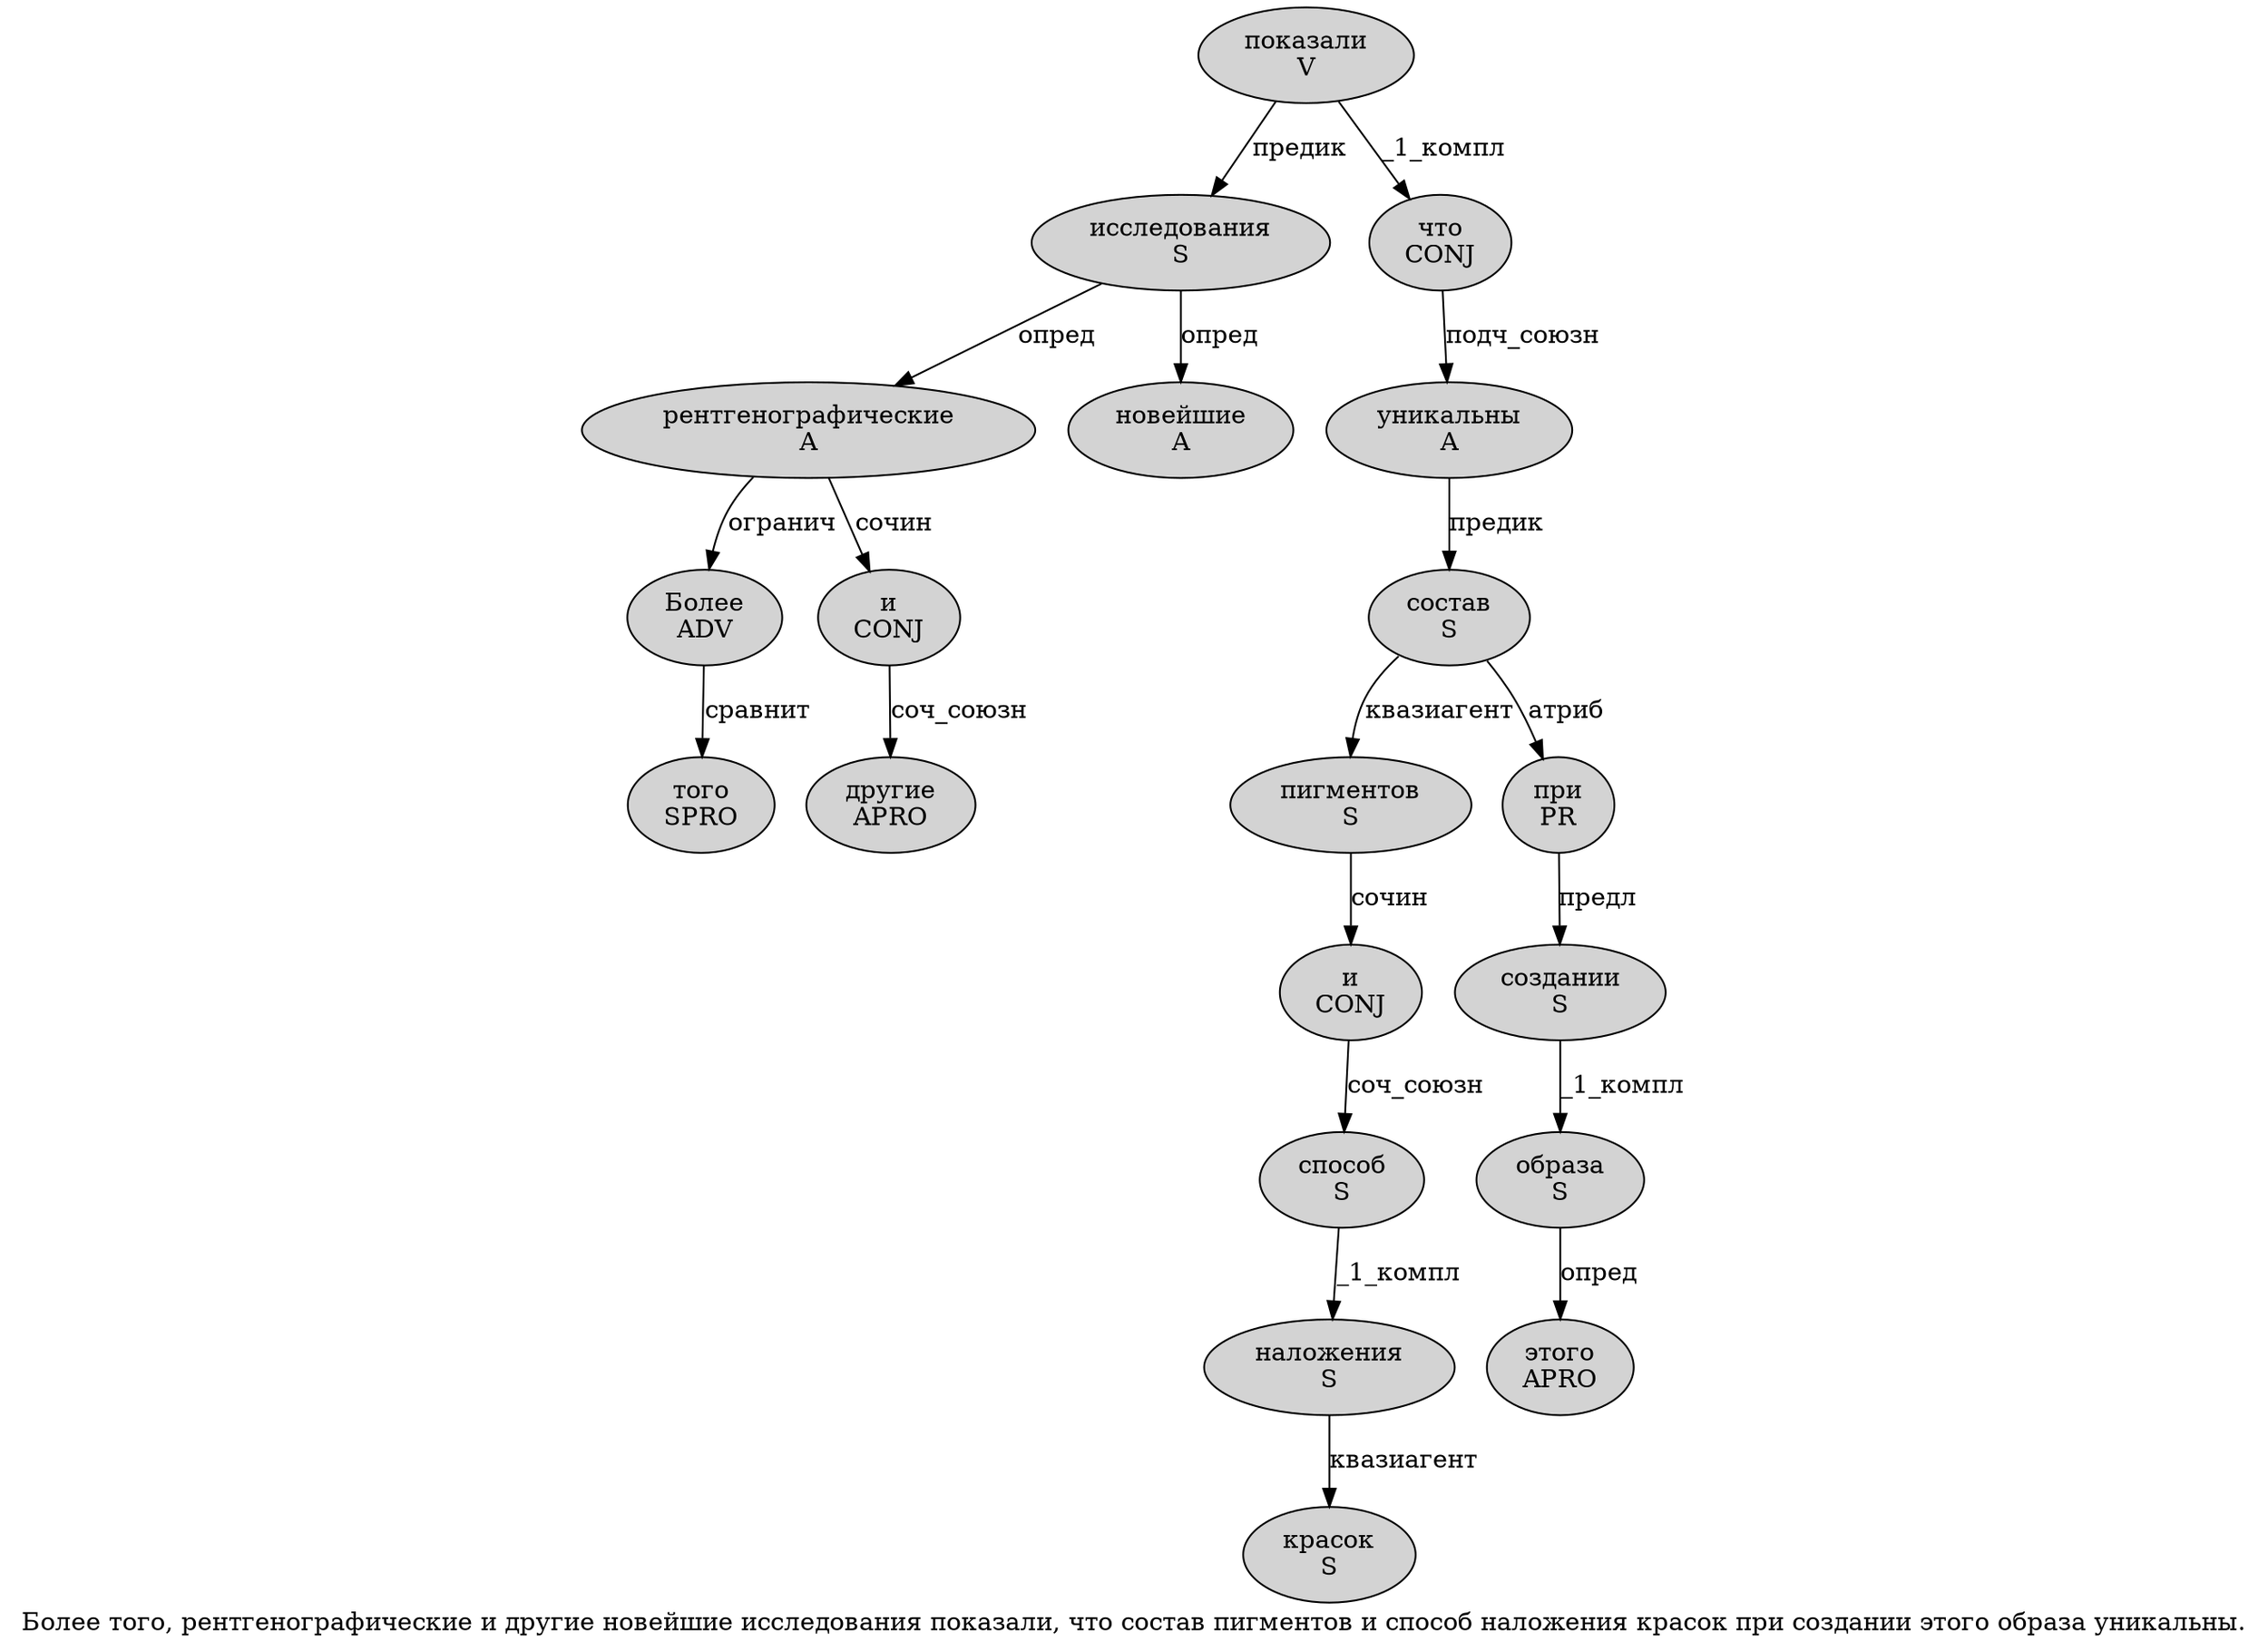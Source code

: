 digraph SENTENCE_967 {
	graph [label="Более того, рентгенографические и другие новейшие исследования показали, что состав пигментов и способ наложения красок при создании этого образа уникальны."]
	node [style=filled]
		0 [label="Более
ADV" color="" fillcolor=lightgray penwidth=1 shape=ellipse]
		1 [label="того
SPRO" color="" fillcolor=lightgray penwidth=1 shape=ellipse]
		3 [label="рентгенографические
A" color="" fillcolor=lightgray penwidth=1 shape=ellipse]
		4 [label="и
CONJ" color="" fillcolor=lightgray penwidth=1 shape=ellipse]
		5 [label="другие
APRO" color="" fillcolor=lightgray penwidth=1 shape=ellipse]
		6 [label="новейшие
A" color="" fillcolor=lightgray penwidth=1 shape=ellipse]
		7 [label="исследования
S" color="" fillcolor=lightgray penwidth=1 shape=ellipse]
		8 [label="показали
V" color="" fillcolor=lightgray penwidth=1 shape=ellipse]
		10 [label="что
CONJ" color="" fillcolor=lightgray penwidth=1 shape=ellipse]
		11 [label="состав
S" color="" fillcolor=lightgray penwidth=1 shape=ellipse]
		12 [label="пигментов
S" color="" fillcolor=lightgray penwidth=1 shape=ellipse]
		13 [label="и
CONJ" color="" fillcolor=lightgray penwidth=1 shape=ellipse]
		14 [label="способ
S" color="" fillcolor=lightgray penwidth=1 shape=ellipse]
		15 [label="наложения
S" color="" fillcolor=lightgray penwidth=1 shape=ellipse]
		16 [label="красок
S" color="" fillcolor=lightgray penwidth=1 shape=ellipse]
		17 [label="при
PR" color="" fillcolor=lightgray penwidth=1 shape=ellipse]
		18 [label="создании
S" color="" fillcolor=lightgray penwidth=1 shape=ellipse]
		19 [label="этого
APRO" color="" fillcolor=lightgray penwidth=1 shape=ellipse]
		20 [label="образа
S" color="" fillcolor=lightgray penwidth=1 shape=ellipse]
		21 [label="уникальны
A" color="" fillcolor=lightgray penwidth=1 shape=ellipse]
			3 -> 0 [label="огранич"]
			3 -> 4 [label="сочин"]
			0 -> 1 [label="сравнит"]
			20 -> 19 [label="опред"]
			8 -> 7 [label="предик"]
			8 -> 10 [label="_1_компл"]
			21 -> 11 [label="предик"]
			18 -> 20 [label="_1_компл"]
			13 -> 14 [label="соч_союзн"]
			15 -> 16 [label="квазиагент"]
			12 -> 13 [label="сочин"]
			17 -> 18 [label="предл"]
			11 -> 12 [label="квазиагент"]
			11 -> 17 [label="атриб"]
			10 -> 21 [label="подч_союзн"]
			14 -> 15 [label="_1_компл"]
			4 -> 5 [label="соч_союзн"]
			7 -> 3 [label="опред"]
			7 -> 6 [label="опред"]
}